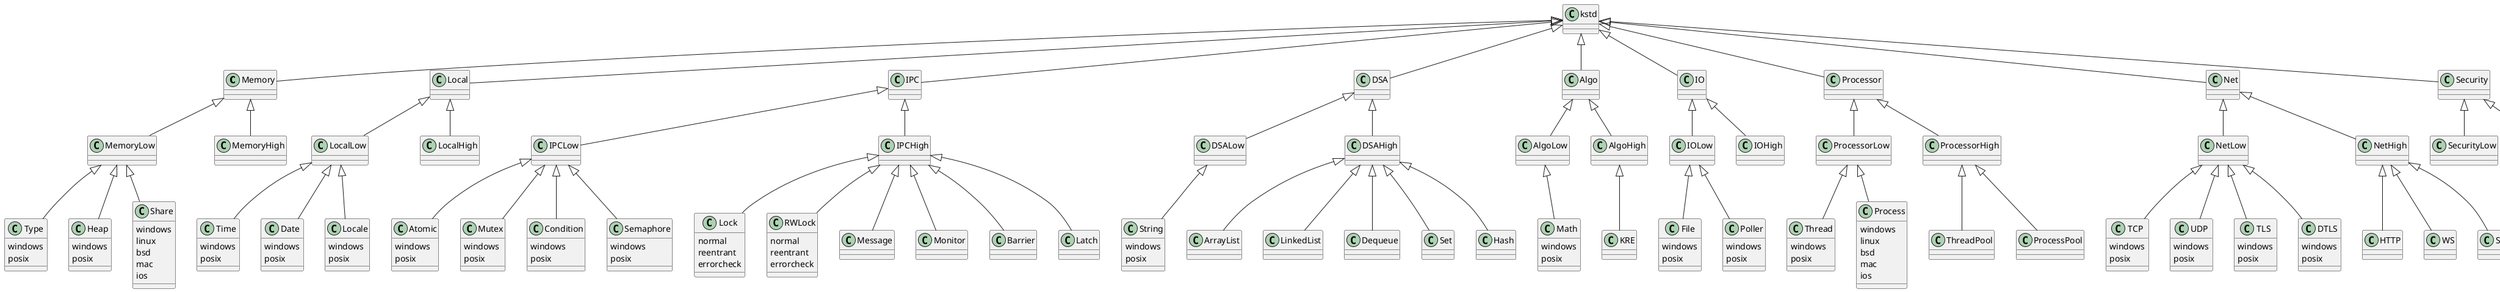 @startuml

' ********************************
' ********************************
' Begin Memory Hierachy
' ********************************
' ********************************
class Memory

class MemoryLow
class MemoryHigh

class Type{
    windows
    posix
}
class Heap{
    windows
    posix
}
class Share{
    windows
    linux
    bsd
    mac
    ios
}

Memory <|-- MemoryLow
Memory <|-- MemoryHigh

MemoryLow <|-- Type
MemoryLow <|-- Heap
MemoryLow <|-- Share
' ********************************
' ********************************
' End Memory Hierachy
' ********************************
' ********************************
' ********************************
' ********************************
' ********************************
' ********************************
' Begin Local Hierachy
' ********************************
' ********************************
class Local

class LocalLow
class LocalHigh

class Time{
    windows
    posix
}
class Date{
    windows
    posix
}
class Locale{
    windows
    posix
}

Local <|-- LocalLow
Local <|-- LocalHigh

LocalLow <|-- Time
LocalLow <|-- Date
LocalLow <|-- Locale
' ********************************
' ********************************
' End Local Hierachy
' ********************************
' ********************************
' ********************************
' ********************************
' ********************************
' ********************************
' Begin IPC Hierachy
' ********************************
' ********************************
class IPC

class IPCLow
class IPCHigh

class Atomic{
    windows
    posix
}
class Mutex{
    windows
    posix
}
class Condition{
    windows
    posix
}
class Semaphore{
    windows
    posix
}

class Lock{
    normal
    reentrant
    errorcheck
}
class RWLock{
    normal
    reentrant
    errorcheck
}
class Message
class Monitor
class Barrier
class Latch


IPC <|-- IPCLow
IPC <|-- IPCHigh

IPCLow <|-- Atomic
IPCLow <|-- Mutex
IPCLow <|-- Condition
IPCLow <|-- Semaphore

IPCHigh <|-- Lock
IPCHigh <|-- RWLock
IPCHigh <|-- Message
IPCHigh <|-- Monitor
IPCHigh <|-- Barrier
IPCHigh <|-- Latch
' ********************************
' ********************************
' End IPC Hierachy
' ********************************
' ********************************
' ********************************
' ********************************
' ********************************
' ********************************
' Begin DSA Hierachy
' ********************************
' ********************************
class DSA

class DSALow
class DSAHigh

class String{
    windows
    posix
}

class ArrayList
class LinkedList
class Dequeue
class Set
class Hash

DSA <|-- DSALow
DSA <|-- DSAHigh

DSALow <|-- String

DSAHigh <|-- ArrayList
DSAHigh <|-- LinkedList
DSAHigh <|-- Dequeue
DSAHigh <|-- Set
DSAHigh <|-- Hash
' ********************************
' ********************************
' End DSA Hierachy
' ********************************
' ********************************
' ********************************
' ********************************
' ********************************
' ********************************
' Begin Algo Hierachy
' ********************************
' ********************************
class Algo

class AlgoLow
class AlgoHigh

class Math{
    windows
    posix
}

class KRE

Algo <|-- AlgoLow
Algo <|-- AlgoHigh

AlgoLow <|-- Math

AlgoHigh <|-- KRE
' ********************************
' ********************************
' End Algo Hierachy
' ********************************
' ********************************
' ********************************
' ********************************
' ********************************
' ********************************
' Begin IO Hierachy
' ********************************
' ********************************
class IO

class IOLow
class IOHigh

class File{
    windows
    posix
}
class Poller{
    windows
    posix
}

IO <|-- IOLow
IO <|-- IOHigh

IOLow <|-- File
IOLow <|-- Poller
' ********************************
' ********************************
' End IO Hierachy
' ********************************
' ********************************
' ********************************
' ********************************
' ********************************
' ********************************
' Begin Processor Hierachy
' ********************************
' ********************************
class Processor

class ProcessorLow
class ProcessorHigh

class Thread{
    windows
    posix
}
class Process{
    windows
    linux
    bsd
    mac
    ios
}

class ThreadPool
class ProcessPool

Processor <|-- ProcessorLow
Processor <|-- ProcessorHigh

ProcessorLow <|-- Thread
ProcessorLow <|-- Process

ProcessorHigh <|-- ThreadPool
ProcessorHigh <|-- ProcessPool
' ********************************
' ********************************
' End Processor Hierachy
' ********************************
' ********************************
' ********************************
' ********************************
' ********************************
' ********************************
' Begin Net Hierachy
' ********************************
' ********************************
class Net

class NetLow
class NetHigh

class TCP{
    windows
    posix
}
class UDP{
    windows
    posix
}
class TLS{
    windows
    posix
}
class DTLS{
    windows
    posix
}

class HTTP
class WS
class SSE

Net <|-- NetLow
Net <|-- NetHigh

NetLow <|-- TCP
NetLow <|-- UDP
NetLow <|-- TLS
NetLow <|-- DTLS

NetHigh <|-- HTTP
NetHigh <|-- WS
NetHigh <|-- SSE
' ********************************
' ********************************
' End Net Hierachy
' ********************************
' ********************************
' ********************************
' ********************************
' ********************************
' ********************************
' Begin Security Hierachy
' ********************************
' ********************************
class Security

class SecurityLow
class SecurityHigh

Security <|-- SecurityLow
Security <|-- SecurityHigh
' ********************************
' ********************************
' End Security Hierachy
' ********************************
' ********************************
class kstd

kstd <|-- Memory
kstd <|-- Local
kstd <|-- IPC
kstd <|-- DSA
kstd <|-- Algo
kstd <|-- IO
kstd <|-- Processor
kstd <|-- Net
kstd <|-- Security

@enduml